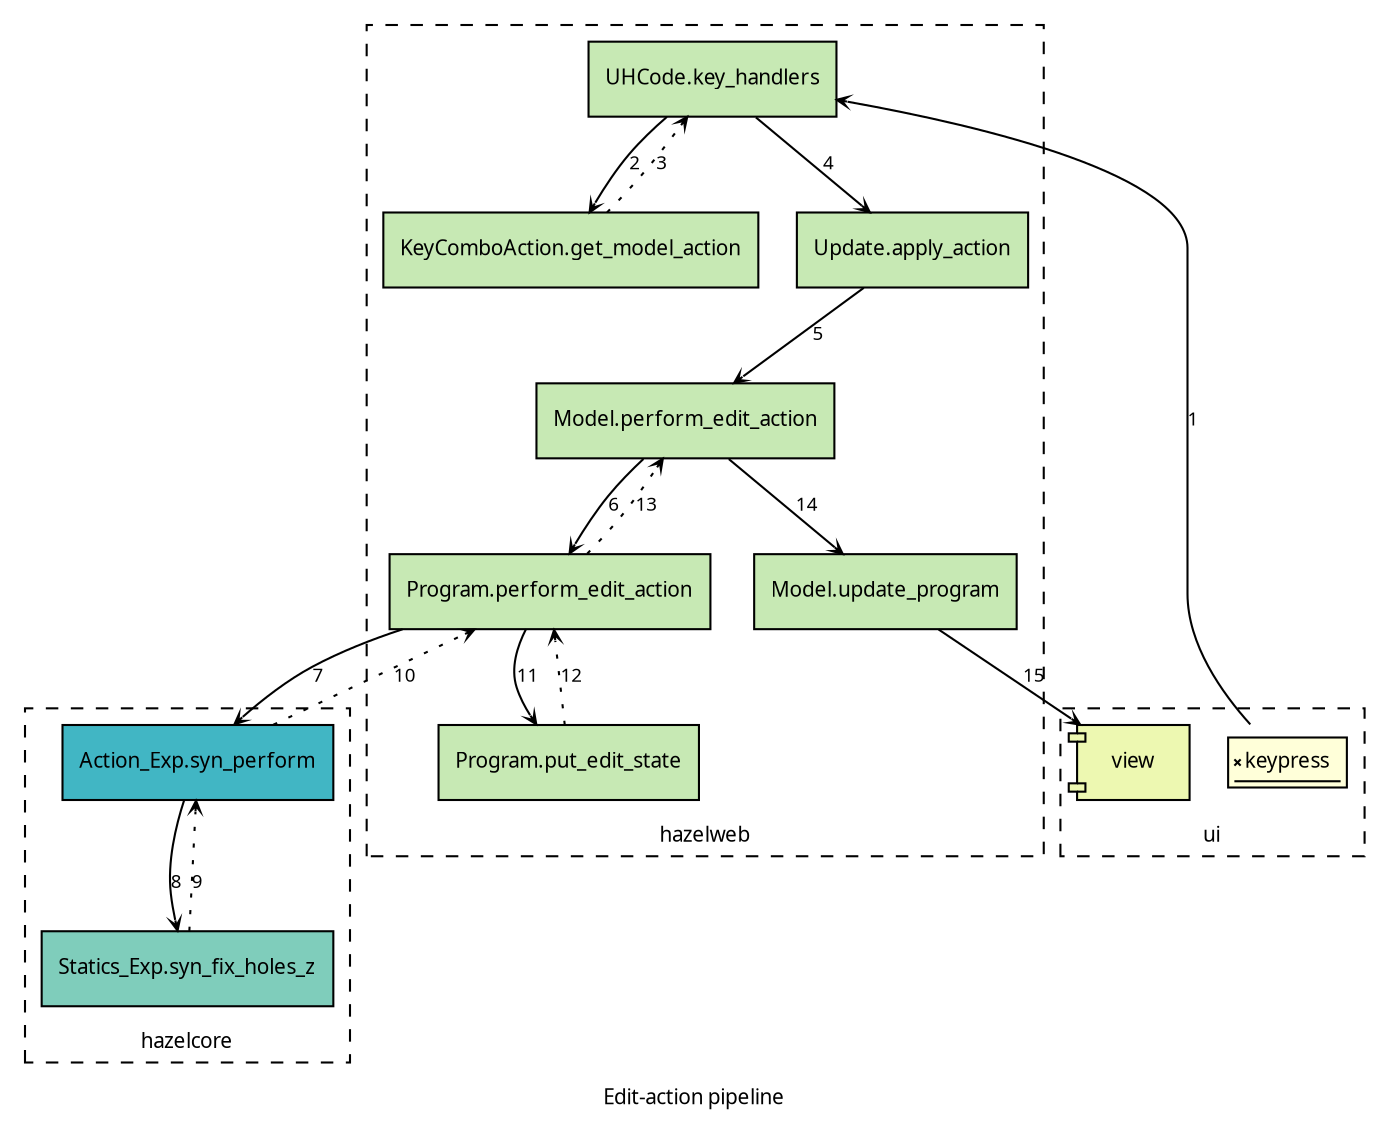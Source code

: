 digraph edit_action {
  label = "Edit-action pipeline"
  rank = LR

  graph [ fontname = "Fira Code", fontsize = 10.0                                    ];
  node  [ fontname = "Fira Code", fontsize = 10.0, colorscheme = ylgnbu9             ];
  edge  [ fontname = "Fira Code", fontsize = 9.0, arrowhead = "vee", arrowsize = 0.5 ];

  subgraph "cluster_view" {
    label = "ui";
    labelloc = b;
    style = dashed;

    node [ style = filled ];

    keypress [ label = "keypress", shape = signature, fillcolor = 1 ];
    view     [ label = "view", shape = component, fillcolor = 2 ];
  }

  subgraph "cluster_hazelweb" {
    label = "hazelweb";
    labelloc = b;
    style = dashed;

    node [ shape = box, style = filled, fillcolor = 3 ];

    uhcode_kh [ label = "UHCode.key_handlers" ];
    kca_gma   [ label = "KeyComboAction.get_model_action" ];

    up_aa     [ label = "Update.apply_action" ];

    model_pea [ label = "Model.perform_edit_action" ];
    model_up  [ label = "Model.update_program" ];

    prog_pea  [ label = "Program.perform_edit_action"  ];
    prog_pes  [ label = "Program.put_edit_state" ];

  }

  subgraph "cluster_hazelcore" {
    label = "hazelcore";
    labelloc = b;
    style = dashed;

    node  [ shape = box, style = filled, fillcolor = 4 ];

    ae_sp [ label = "Action_Exp.syn_perform", fillcolor = 5 ];
    st_fh [ label = "Statics_Exp.syn_fix_holes_z" ];
  }

  keypress -> uhcode_kh [ label = "1" ];
  uhcode_kh -> kca_gma  [ label = "2" ];
  kca_gma -> uhcode_kh  [ label = "3", style = dotted ];

  uhcode_kh -> up_aa    [ label = "4" ];
  up_aa -> model_pea    [ label = "5" ];
  model_pea -> prog_pea [ label = "6" ];

  prog_pea -> ae_sp     [ label = "7" ];
  ae_sp -> st_fh        [ label = "8" ];
  st_fh -> ae_sp        [ label = "9", style = dotted ];
  ae_sp -> prog_pea     [ label = "10", style = dotted ];

  prog_pea -> prog_pes  [ label = "11" ];
  prog_pes -> prog_pea  [ label = "12", style = dotted ];

  prog_pea -> model_pea [ label = "13", style = dotted ];

  model_pea -> model_up [ label = "14" ];
  model_up -> view      [ label = "15" ];
}
